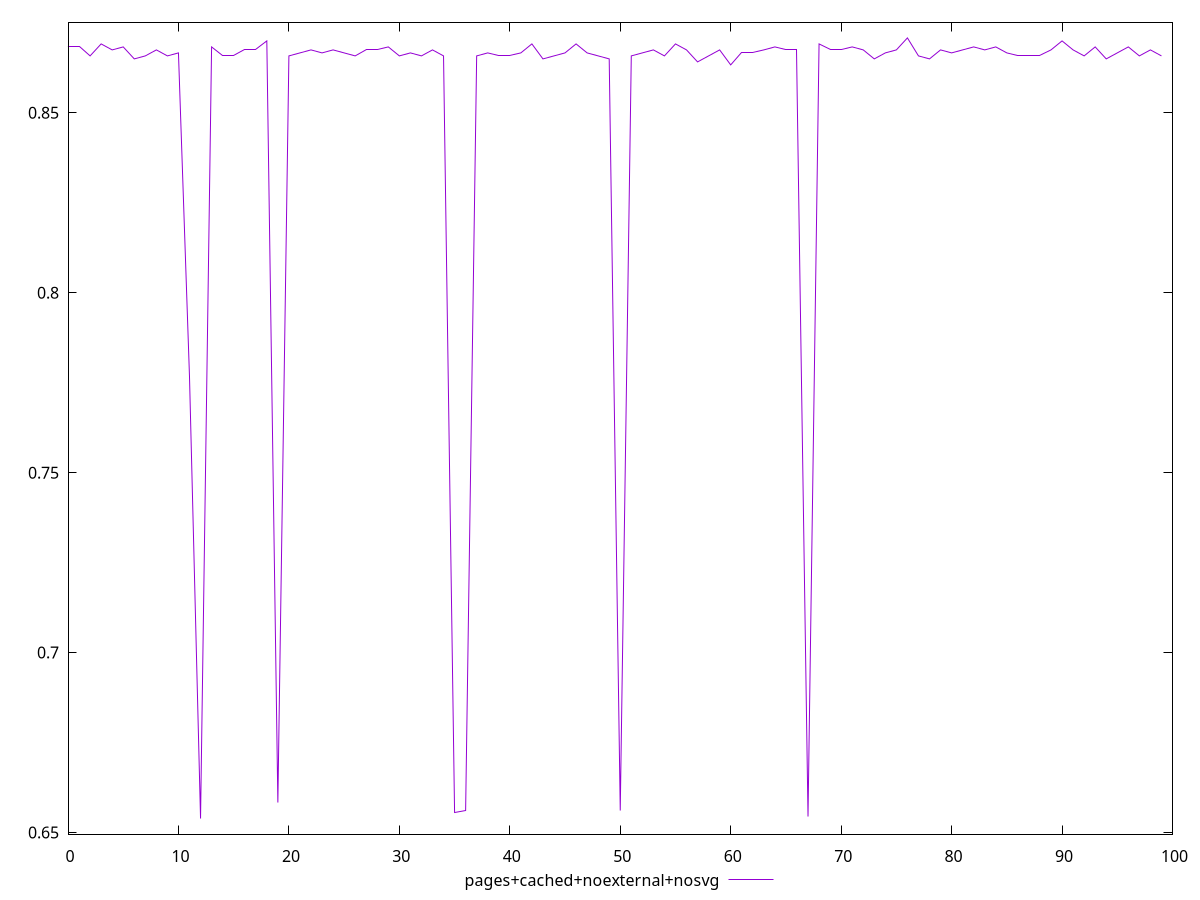 $_pagesCachedNoexternalNosvg <<EOF
0.8683333333333333
0.8683333333333333
0.8658333333333333
0.8691666666666666
0.8674999999999999
0.8683333333333333
0.865
0.8658333333333333
0.8674999999999999
0.8658333333333333
0.8666666666666667
0.7766666666666666
0.6538888888888889
0.8683333333333333
0.8658333333333333
0.8658333333333333
0.8674999999999999
0.8674999999999999
0.87
0.6583333333333333
0.8658333333333333
0.8666666666666667
0.8674999999999999
0.8666666666666667
0.8674999999999999
0.8666666666666667
0.8658333333333333
0.8674999999999999
0.8674999999999999
0.8683333333333333
0.8658333333333333
0.8666666666666667
0.8658333333333333
0.8674999999999999
0.8658333333333333
0.6555555555555556
0.6561111111111111
0.8658333333333333
0.8666666666666667
0.8658333333333333
0.8658333333333333
0.8666666666666667
0.8691666666666666
0.865
0.8658333333333333
0.8666666666666667
0.8691666666666666
0.8666666666666667
0.8658333333333333
0.865
0.6561111111111111
0.8658333333333333
0.8666666666666667
0.8674999999999999
0.8658333333333333
0.8691666666666666
0.8674999999999999
0.8641666666666666
0.8658333333333333
0.8674999999999999
0.8633333333333333
0.8666666666666667
0.8666666666666667
0.8674999999999999
0.8683333333333333
0.8674999999999999
0.8674999999999999
0.6544444444444444
0.8691666666666666
0.8674999999999999
0.8674999999999999
0.8683333333333333
0.8674999999999999
0.865
0.8666666666666667
0.8674999999999999
0.8708333333333333
0.8658333333333333
0.865
0.8674999999999999
0.8666666666666667
0.8674999999999999
0.8683333333333333
0.8674999999999999
0.8683333333333333
0.8666666666666667
0.8658333333333333
0.8658333333333333
0.8658333333333333
0.8674999999999999
0.87
0.8674999999999999
0.8658333333333333
0.8683333333333333
0.865
0.8666666666666667
0.8683333333333333
0.8658333333333333
0.8674999999999999
0.8658333333333333
EOF
set key outside below
set terminal pngcairo
set output "report_00006_2020-11-02T20-21-41.718Z/render-blocking-resources/pages+cached+noexternal+nosvg//score.png"
set yrange [0.64955:0.8751722222222222]
plot $_pagesCachedNoexternalNosvg title "pages+cached+noexternal+nosvg" with line ,